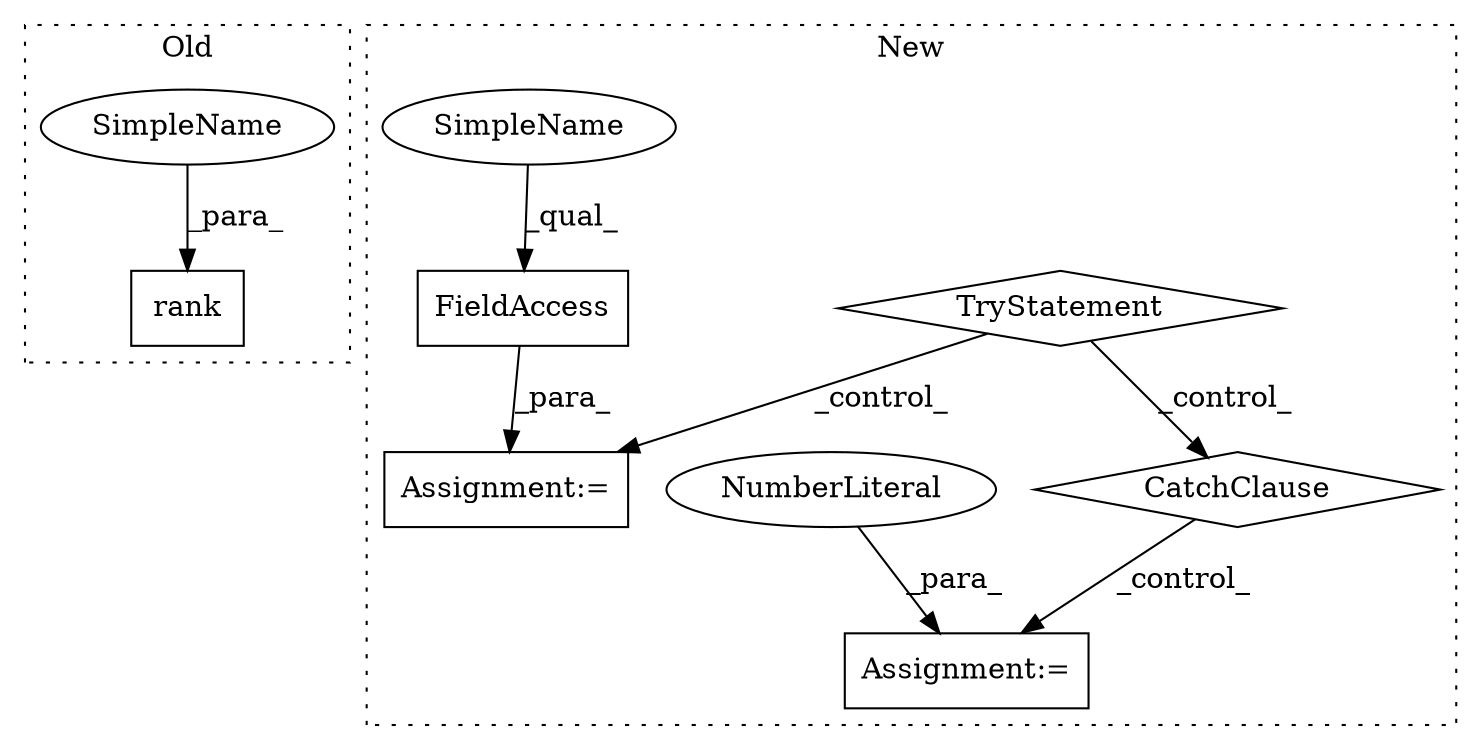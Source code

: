 digraph G {
subgraph cluster0 {
1 [label="rank" a="32" s="850,856" l="5,1" shape="box"];
8 [label="SimpleName" a="42" s="855" l="1" shape="ellipse"];
label = "Old";
style="dotted";
}
subgraph cluster1 {
2 [label="TryStatement" a="54" s="675" l="4" shape="diamond"];
3 [label="CatchClause" a="12" s="711,747" l="13,2" shape="diamond"];
4 [label="FieldAccess" a="22" s="694" l="6" shape="box"];
5 [label="Assignment:=" a="7" s="693" l="1" shape="box"];
6 [label="Assignment:=" a="7" s="763" l="1" shape="box"];
7 [label="NumberLiteral" a="34" s="764" l="1" shape="ellipse"];
9 [label="SimpleName" a="42" s="694" l="1" shape="ellipse"];
label = "New";
style="dotted";
}
2 -> 3 [label="_control_"];
2 -> 5 [label="_control_"];
3 -> 6 [label="_control_"];
4 -> 5 [label="_para_"];
7 -> 6 [label="_para_"];
8 -> 1 [label="_para_"];
9 -> 4 [label="_qual_"];
}